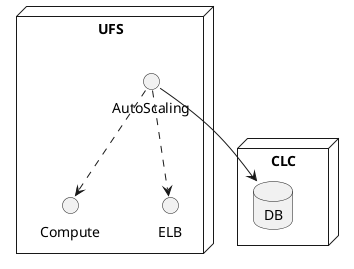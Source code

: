 @startuml

node UFS {
  interface AutoScaling
  interface Compute
  interface ELB
}
node CLC {
  database DB
}
AutoScaling ..> Compute
AutoScaling ..> ELB
AutoScaling --> DB
@enduml

